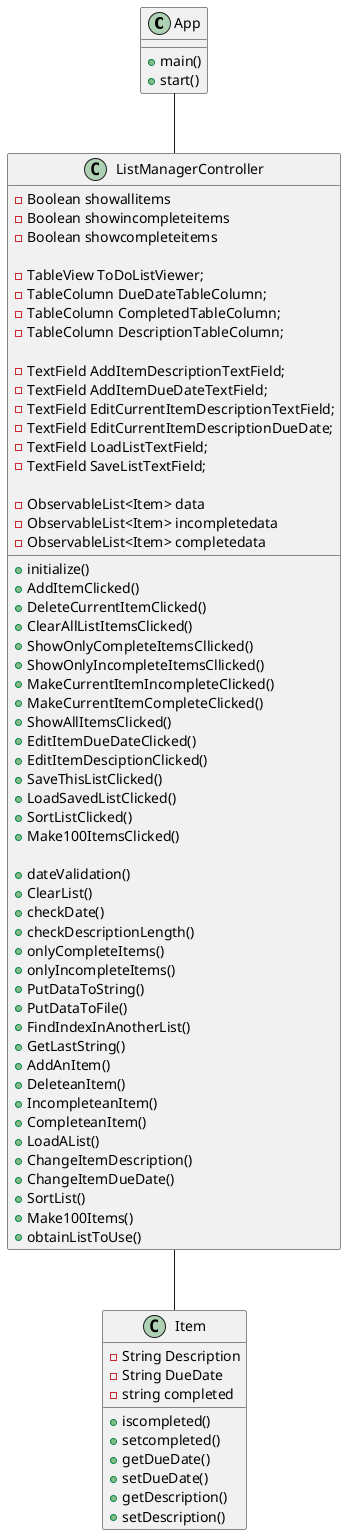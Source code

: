 @startuml
'https://plantuml.com/sequence-diagram

class App{

+main()
+start()
}

class Item{
    - String Description
    - String DueDate
    - string completed

    +iscompleted()
    +setcompleted()
    +getDueDate()
    +setDueDate()
    +getDescription()
    +setDescription()

}

class ListManagerController{
    -Boolean showallitems
    -Boolean showincompleteitems
    -Boolean showcompleteitems

    - TableView ToDoListViewer;
    - TableColumn DueDateTableColumn;
    - TableColumn CompletedTableColumn;
    - TableColumn DescriptionTableColumn;

    - TextField AddItemDescriptionTextField;
    - TextField AddItemDueDateTextField;
    - TextField EditCurrentItemDescriptionTextField;
    - TextField EditCurrentItemDescriptionDueDate;
    - TextField LoadListTextField;
    - TextField SaveListTextField;

    -ObservableList<Item> data
    -ObservableList<Item> incompletedata
    -ObservableList<Item> completedata

    +initialize()
    +AddItemClicked()
    +DeleteCurrentItemClicked()
    +ClearAllListItemsClicked()
    +ShowOnlyCompleteItemsCllicked()
    +ShowOnlyIncompleteItemsCllicked()
    +MakeCurrentItemIncompleteClicked()
    +MakeCurrentItemCompleteClicked()
    +ShowAllItemsClicked()
    +EditItemDueDateClicked()
    +EditItemDesciptionClicked()
    +SaveThisListClicked()
    +LoadSavedListClicked()
    +SortListClicked()
    +Make100ItemsClicked()

    +dateValidation()
    +ClearList()
    +checkDate()
    +checkDescriptionLength()
    +onlyCompleteItems()
    +onlyIncompleteItems()
    +PutDataToString()
    +PutDataToFile()
    +FindIndexInAnotherList()
    +GetLastString()
    +AddAnItem()
    +DeleteanItem()
    +IncompleteanItem()
    +CompleteanItem()
    +LoadAList()
    +ChangeItemDescription()
    +ChangeItemDueDate()
    +SortList()
    +Make100Items()
    +obtainListToUse()
}



App -- ListManagerController
ListManagerController -- Item
@enduml